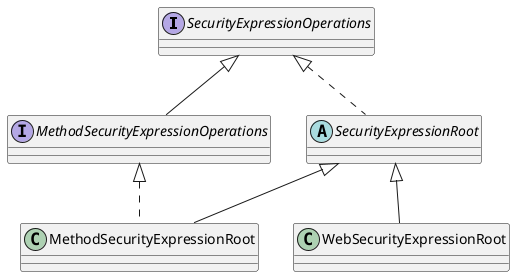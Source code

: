 @startuml
'https://plantuml.com/class-diagram

interface SecurityExpressionOperations
interface MethodSecurityExpressionOperations
abstract class SecurityExpressionRoot
class MethodSecurityExpressionRoot
class WebSecurityExpressionRoot


SecurityExpressionOperations <|-- MethodSecurityExpressionOperations
SecurityExpressionOperations <|.. SecurityExpressionRoot
SecurityExpressionRoot <|-- MethodSecurityExpressionRoot
MethodSecurityExpressionOperations <|.. MethodSecurityExpressionRoot
SecurityExpressionRoot <|-- WebSecurityExpressionRoot

@enduml
